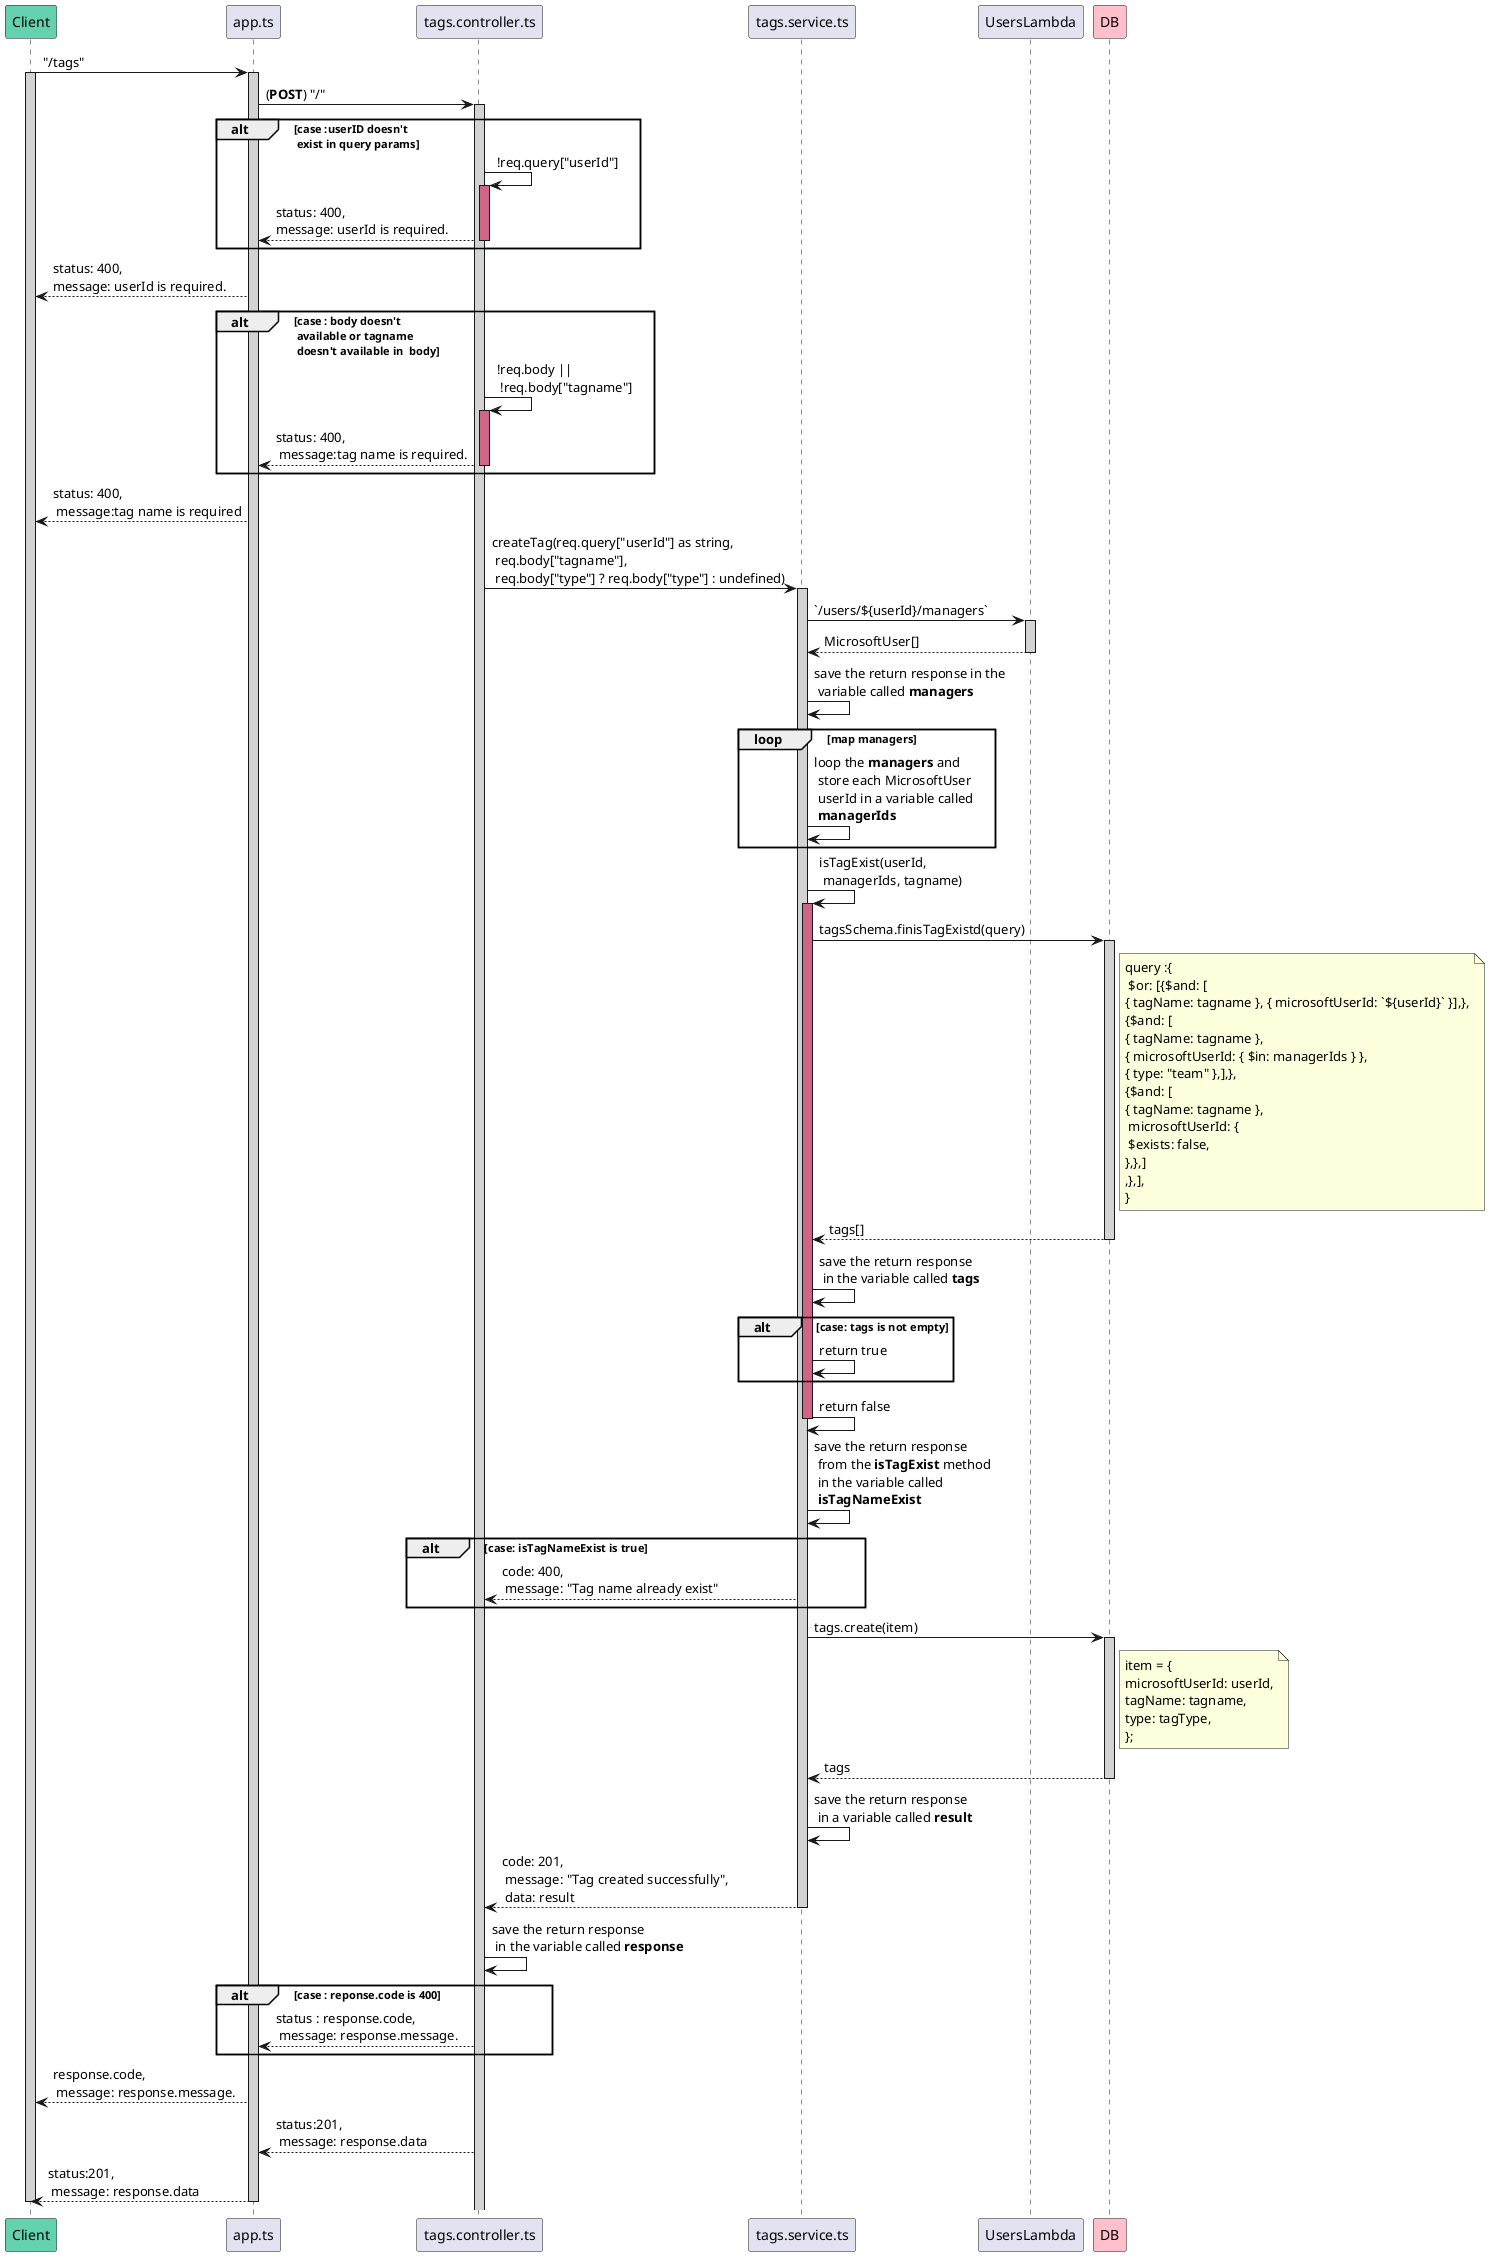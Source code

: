 @startuml create tag
participant Client #64D1AF
participant app.ts
participant tags.controller.ts
participant tags.service.ts
participant UsersLambda 
participant DB #FFC0CB

Client -> app.ts : "/tags"
activate Client #D3D3D3
activate app.ts #D3D3D3
app.ts -> tags.controller.ts : (**POST**) "/"
activate tags.controller.ts #D3D3D3

alt case :userID doesn't \n exist in query params
    tags.controller.ts -> tags.controller.ts : !req.query["userId"]
    activate  tags.controller.ts #D16587
        app.ts <-- tags.controller.ts  : status: 400,\nmessage: userId is required.
    deactivate tags.controller.ts
end

Client <-- app.ts : status: 400,\nmessage: userId is required.

alt case : body doesn't \n available or tagname \n doesn't available in  body
    tags.controller.ts -> tags.controller.ts : !req.body ||\n !req.body["tagname"]
    activate  tags.controller.ts #D16587
        app.ts <-- tags.controller.ts  : status: 400,\n message:tag name is required.
    deactivate tags.controller.ts
end

Client <-- app.ts :  status: 400,\n message:tag name is required


tags.controller.ts -> tags.service.ts : createTag(req.query["userId"] as string,\n req.body["tagname"],\n req.body["type"] ? req.body["type"] : undefined)
activate tags.service.ts #D3D3D3

tags.service.ts -> UsersLambda : `/users/${userId}/managers`
activate UsersLambda #D3D3D3
tags.service.ts <-- UsersLambda : MicrosoftUser[]
deactivate UsersLambda

tags.service.ts -> tags.service.ts : save the return response in the \n variable called **managers**
loop map managers
tags.service.ts -> tags.service.ts : loop the **managers** and\n store each MicrosoftUser\n userId in a variable called\n **managerIds** 
end

tags.service.ts -> tags.service.ts : isTagExist(userId,\n managerIds, tagname)
activate tags.service.ts #D16587
    tags.service.ts -> DB : tagsSchema.finisTagExistd(query)
    activate DB #D3D3D3
    note right of DB : query :{\n $or: [{$and: [\n{ tagName: tagname }, { microsoftUserId: `${userId}` }],},\n{$and: [\n{ tagName: tagname },\n{ microsoftUserId: { $in: managerIds } },\n{ type: "team" },],},\n{$and: [\n{ tagName: tagname },\n microsoftUserId: {\n $exists: false,\n},},]\n,},],\n}
    tags.service.ts <-- DB : tags[]
    deactivate DB
    tags.service.ts -> tags.service.ts : save the return response\n in the variable called **tags**
    alt case: tags is not empty
    tags.service.ts -> tags.service.ts : return true
    end 
    tags.service.ts -> tags.service.ts : return false
deactivate tags.service.ts
tags.service.ts -> tags.service.ts : save the return response\n from the **isTagExist** method\n in the variable called\n **isTagNameExist**
alt case: isTagNameExist is true
tags.controller.ts <-- tags.service.ts : code: 400,\n message: "Tag name already exist"
end
tags.service.ts -> DB : tags.create(item)
activate DB #D3D3D3
note right of DB : item = {\nmicrosoftUserId: userId,\ntagName: tagname,\ntype: tagType,\n};
tags.service.ts <-- DB : tags
deactivate DB
tags.service.ts -> tags.service.ts : save the return response\n in a variable called **result**
tags.controller.ts <-- tags.service.ts : code: 201,\n message: "Tag created successfully",\n data: result
deactivate tags.service.ts
tags.controller.ts -> tags.controller.ts : save the return response\n in the variable called **response**
alt case : reponse.code is 400
app.ts <-- tags.controller.ts : status : response.code,\n message: response.message.
end
Client <-- app.ts: response.code,\n message: response.message.
app.ts <-- tags.controller.ts : status:201,\n message: response.data
Client <-- app.ts: status:201,\n message: response.data

deactivate app.ts
deactivate Client
@enduml
